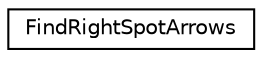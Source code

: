 digraph G
{
  edge [fontname="Helvetica",fontsize="10",labelfontname="Helvetica",labelfontsize="10"];
  node [fontname="Helvetica",fontsize="10",shape=record];
  rankdir="LR";
  Node1 [label="FindRightSpotArrows",height=0.2,width=0.4,color="black", fillcolor="white", style="filled",URL="$interface_find_right_spot_arrows.html"];
}

